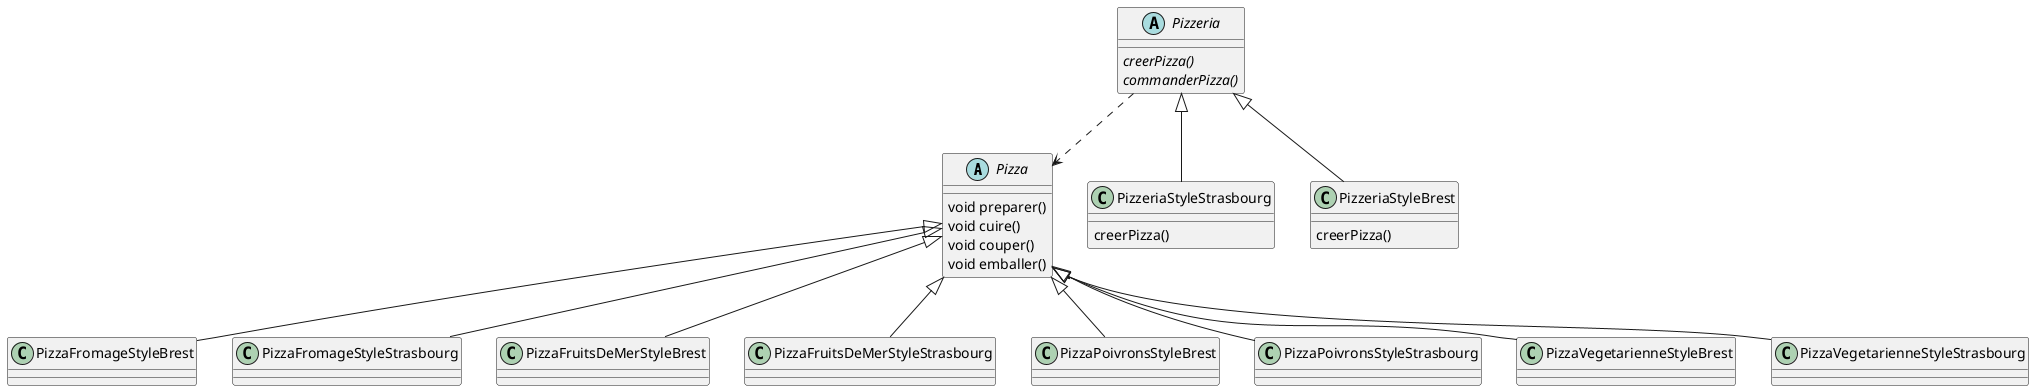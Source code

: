 @startuml

' definitions
' -----------

abstract Pizza
class PizzaFromageStyleBrest
class PizzaFromageStyleStrasbourg
class PizzaFruitsDeMerStyleBrest
class PizzaFruitsDeMerStyleStrasbourg
class PizzaPoivronsStyleBrest
class PizzaPoivronsStyleStrasbourg
class PizzaVegetarienneStyleBrest
class PizzaVegetarienneStyleStrasbourg

Pizzeria  ..>  Pizza

Pizza <|-- PizzaFruitsDeMerStyleStrasbourg

abstract class Pizzeria {
  {abstract} creerPizza()
  {abstract} commanderPizza()
}

class PizzeriaStyleStrasbourg extends Pizzeria {
  creerPizza()
}

class PizzeriaStyleBrest extends Pizzeria {
  creerPizza()
}

' Pizza:
Pizza : void preparer()
Pizza : void cuire()
Pizza : void couper()
Pizza : void emballer()

Pizza <|-- PizzaVegetarienneStyleStrasbourg
Pizza <|-- PizzaFromageStyleBrest
Pizza <|-- PizzaFruitsDeMerStyleBrest
Pizza <|-- PizzaPoivronsStyleStrasbourg
Pizza <|-- PizzaFromageStyleStrasbourg
Pizza <|-- PizzaPoivronsStyleBrest
Pizza <|-- PizzaVegetarienneStyleBrest

@enduml
